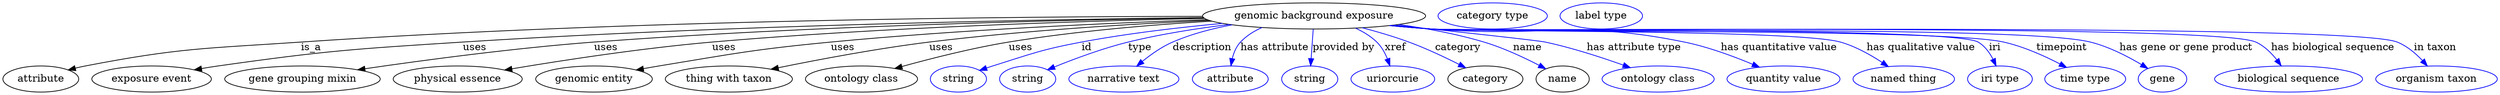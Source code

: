 digraph {
	graph [bb="0,0,3418.2,123"];
	node [label="\N"];
	"genomic background exposure"	[height=0.5,
		label="genomic background exposure",
		pos="1795,105",
		width=4.2427];
	attribute	[height=0.5,
		pos="51.995,18",
		width=1.4443];
	"genomic background exposure" -> attribute	[label=is_a,
		lp="419,61.5",
		pos="e,89.518,30.467 1642.1,104.51 1385.9,104.39 853.83,99.954 405,69 274.7,60.014 241.2,60.943 113,36 108.57,35.138 103.99,34.116 99.425,\
33.006"];
	"exposure event"	[height=0.5,
		pos="204,18",
		width=2.2748];
	"genomic background exposure" -> "exposure event"	[label=uses,
		lp="641.5,61.5",
		pos="e,261.97,30.721 1642.9,102.82 1419.6,100.32 989.77,92.611 625,69 477.46,59.451 440.33,57.074 294,36 286.85,34.972 279.42,33.774 \
272.01,32.499"];
	"gene grouping mixin"	[height=0.5,
		pos="410,18",
		width=2.9608];
	"genomic background exposure" -> "gene grouping mixin"	[label=uses,
		lp="818.5,61.5",
		pos="e,484.92,30.81 1643.4,102.6 1448.4,99.892 1099.5,91.991 802,69 695.73,60.789 574.07,44.13 494.85,32.3"];
	"physical essence"	[height=0.5,
		pos="623,18",
		width=2.4553];
	"genomic background exposure" -> "physical essence"	[label=uses,
		lp="991.5,61.5",
		pos="e,686.58,30.564 1645.1,101.47 1480.5,97.79 1208.5,89.058 975,69 861.14,59.221 832.97,53.201 720,36 712.39,34.842 704.46,33.566 696.56,\
32.249"];
	"genomic entity"	[height=0.5,
		pos="809,18",
		width=2.2206];
	"genomic background exposure" -> "genomic entity"	[label=uses,
		lp="1150.5,61.5",
		pos="e,866.85,30.484 1648.4,99.853 1514.2,95.201 1310.4,85.976 1134,69 1028.6,58.857 1002.5,53.274 898,36 891.22,34.88 884.16,33.647 \
877.12,32.372"];
	"thing with taxon"	[height=0.5,
		pos="994,18",
		width=2.4192];
	"genomic background exposure" -> "thing with taxon"	[label=uses,
		lp="1286.5,61.5",
		pos="e,1052.1,31.5 1651.4,98.793 1545.7,93.899 1398.5,84.873 1270,69 1198.7,60.191 1117.9,44.924 1062.2,33.571"];
	"ontology class"	[height=0.5,
		pos="1176,18",
		width=2.1304];
	"genomic background exposure" -> "ontology class"	[label=uses,
		lp="1396.5,61.5",
		pos="e,1222.2,32.505 1655,97.654 1574.3,92.632 1471,83.892 1380,69 1329.3,60.701 1272.6,46.394 1231.9,35.204"];
	id	[color=blue,
		height=0.5,
		label=string,
		pos="1309,18",
		width=1.0652];
	"genomic background exposure" -> id	[color=blue,
		label=id,
		lp="1484,61.5",
		pos="e,1338.3,29.675 1669,94.764 1610.3,89.282 1539.7,81 1477,69 1431.8,60.362 1381.5,44.505 1347.8,32.958",
		style=solid];
	type	[color=blue,
		height=0.5,
		label=string,
		pos="1404,18",
		width=1.0652];
	"genomic background exposure" -> type	[color=blue,
		label=type,
		lp="1556,61.5",
		pos="e,1431.1,30.928 1678.2,93.331 1634.4,87.938 1584.5,80.108 1540,69 1505.4,60.382 1467.5,45.998 1440.5,34.866",
		style=solid];
	description	[color=blue,
		height=0.5,
		label="narrative text",
		pos="1536,18",
		width=2.0943];
	"genomic background exposure" -> description	[color=blue,
		label=description,
		lp="1641.5,61.5",
		pos="e,1553,35.762 1681.7,92.894 1654.5,87.716 1626.1,80.126 1601,69 1586.4,62.549 1572.2,52.19 1560.8,42.57",
		style=solid];
	"has attribute"	[color=blue,
		height=0.5,
		label=attribute,
		pos="1681,18",
		width=1.4443];
	"genomic background exposure" -> "has attribute"	[color=blue,
		label="has attribute",
		lp="1741,61.5",
		pos="e,1681.5,36.228 1723.1,89.075 1712.2,84.171 1702,77.656 1694,69 1688.3,62.793 1685,54.382 1683.1,46.23",
		style=solid];
	"provided by"	[color=blue,
		height=0.5,
		label=string,
		pos="1789,18",
		width=1.0652];
	"genomic background exposure" -> "provided by"	[color=blue,
		label="provided by",
		lp="1835.5,61.5",
		pos="e,1790.2,36.175 1793.8,86.799 1793,75.163 1791.9,59.548 1790.9,46.237",
		style=solid];
	xref	[color=blue,
		height=0.5,
		label=uriorcurie,
		pos="1903,18",
		width=1.5887];
	"genomic background exposure" -> xref	[color=blue,
		label=xref,
		lp="1906.5,61.5",
		pos="e,1899,36.207 1852,88.083 1862.5,83.224 1872.8,76.979 1881,69 1887.5,62.632 1892.3,53.979 1895.6,45.661",
		style=solid];
	category	[height=0.5,
		pos="2030,18",
		width=1.4263];
	"genomic background exposure" -> category	[color=blue,
		label=category,
		lp="1992.5,61.5",
		pos="e,2002.9,33.554 1860.9,88.746 1881.6,83.279 1904.5,76.57 1925,69 1948.5,60.306 1974,48.266 1993.9,38.179",
		style=solid];
	name	[height=0.5,
		pos="2136,18",
		width=1.011];
	"genomic background exposure" -> name	[color=blue,
		label=name,
		lp="2088,61.5",
		pos="e,2112.7,32.135 1910.8,93.21 1948.7,87.941 1990.6,80.221 2028,69 2054.4,61.074 2082.7,47.811 2103.6,36.936",
		style=solid];
	"has attribute type"	[color=blue,
		height=0.5,
		label="ontology class",
		pos="2267,18",
		width=2.1304];
	"genomic background exposure" -> "has attribute type"	[color=blue,
		label="has attribute type",
		lp="2234,61.5",
		pos="e,2228.7,33.74 1904.8,92.409 1992.2,83.09 2101.7,71.2 2112,69 2148.7,61.145 2189,48.006 2219.3,37.168",
		style=solid];
	"has quantitative value"	[color=blue,
		height=0.5,
		label="quantity value",
		pos="2439,18",
		width=2.1484];
	"genomic background exposure" -> "has quantitative value"	[color=blue,
		label="has quantitative value",
		lp="2433,61.5",
		pos="e,2406,34.318 1901,91.994 1919.3,90.151 1938.2,88.4 1956,87 2109.9,74.888 2151.7,99.993 2303,69 2335.4,62.368 2370.3,49.376 2396.7,\
38.298",
		style=solid];
	"has qualitative value"	[color=blue,
		height=0.5,
		label="named thing",
		pos="2604,18",
		width=1.9318];
	"genomic background exposure" -> "has qualitative value"	[color=blue,
		label="has qualitative value",
		lp="2627.5,61.5",
		pos="e,2582.8,35.155 1899.7,91.824 1918.4,89.966 1937.8,88.253 1956,87 2018.2,82.723 2457,86.046 2517,69 2537.5,63.175 2558.3,51.497 \
2574.4,40.892",
		style=solid];
	iri	[color=blue,
		height=0.5,
		label="iri type",
		pos="2736,18",
		width=1.2277];
	"genomic background exposure" -> iri	[color=blue,
		label=iri,
		lp="2729,61.5",
		pos="e,2730.6,36.103 1898.8,91.786 1917.8,89.907 1937.5,88.197 1956,87 1997.6,84.31 2670,89.969 2706,69 2715.1,63.708 2721.7,54.475 2726.4,\
45.372",
		style=solid];
	timepoint	[color=blue,
		height=0.5,
		label="time type",
		pos="2853,18",
		width=1.5346];
	"genomic background exposure" -> timepoint	[color=blue,
		label=timepoint,
		lp="2821,61.5",
		pos="e,2827.3,34.01 1898.8,91.77 1917.8,89.893 1937.5,88.188 1956,87 2043.1,81.415 2655.9,88.159 2741,69 2768.1,62.89 2796.8,49.991 2818.3,\
38.826",
		style=solid];
	"has gene or gene product"	[color=blue,
		height=0.5,
		label=gene,
		pos="2959,18",
		width=0.92075];
	"genomic background exposure" -> "has gene or gene product"	[color=blue,
		label="has gene or gene product",
		lp="2991.5,61.5",
		pos="e,2938.8,32.609 1898.8,91.724 1917.8,89.851 1937.5,88.16 1956,87 2056.3,80.72 2762.5,93.251 2860,69 2885,62.769 2911,49.352 2930.1,\
37.984",
		style=solid];
	"has biological sequence"	[color=blue,
		height=0.5,
		label="biological sequence",
		pos="3132,18",
		width=2.8164];
	"genomic background exposure" -> "has biological sequence"	[color=blue,
		label="has biological sequence",
		lp="3192.5,61.5",
		pos="e,3121.8,36.324 1898.4,91.705 1917.5,89.822 1937.3,88.131 1956,87 2018.7,83.197 3029.8,95.022 3087,69 3098.5,63.764 3108.3,54.011 \
3115.8,44.501",
		style=solid];
	"in taxon"	[color=blue,
		height=0.5,
		label="organism taxon",
		pos="3335,18",
		width=2.3109];
	"genomic background exposure" -> "in taxon"	[color=blue,
		label="in taxon",
		lp="3333,61.5",
		pos="e,3322.4,35.909 1898.4,91.669 1917.5,89.79 1937.3,88.109 1956,87 2029.5,82.63 3212.6,96.325 3281,69 3294.3,63.686 3306.3,53.446 \
3315.6,43.609",
		style=solid];
	"named thing_category"	[color=blue,
		height=0.5,
		label="category type",
		pos="2040,105",
		width=2.0762];
	attribute_name	[color=blue,
		height=0.5,
		label="label type",
		pos="2189,105",
		width=1.5707];
}
